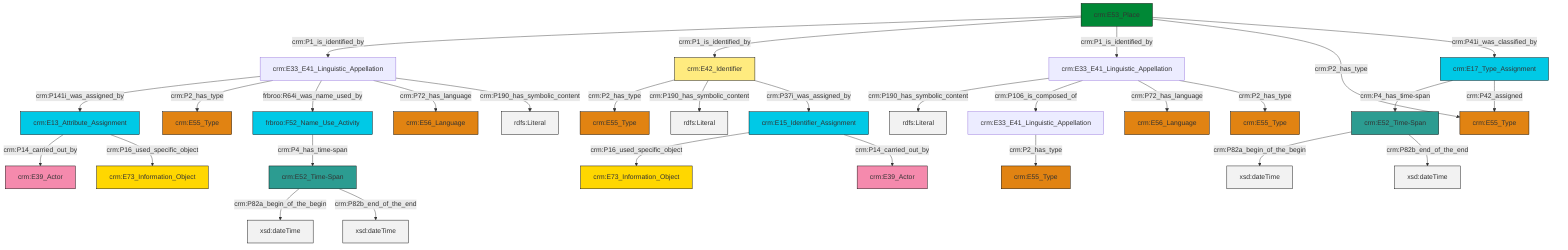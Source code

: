 graph TD
classDef Literal fill:#f2f2f2,stroke:#000000;
classDef CRM_Entity fill:#FFFFFF,stroke:#000000;
classDef Temporal_Entity fill:#00C9E6, stroke:#000000;
classDef Type fill:#E18312, stroke:#000000;
classDef Time-Span fill:#2C9C91, stroke:#000000;
classDef Appellation fill:#FFEB7F, stroke:#000000;
classDef Place fill:#008836, stroke:#000000;
classDef Persistent_Item fill:#B266B2, stroke:#000000;
classDef Conceptual_Object fill:#FFD700, stroke:#000000;
classDef Physical_Thing fill:#D2B48C, stroke:#000000;
classDef Actor fill:#f58aad, stroke:#000000;
classDef PC_Classes fill:#4ce600, stroke:#000000;
classDef Multi fill:#cccccc,stroke:#000000;

0["crm:E15_Identifier_Assignment"]:::Temporal_Entity -->|crm:P16_used_specific_object| 1["crm:E73_Information_Object"]:::Conceptual_Object
2["crm:E33_E41_Linguistic_Appellation"]:::Default -->|crm:P141i_was_assigned_by| 3["crm:E13_Attribute_Assignment"]:::Temporal_Entity
3["crm:E13_Attribute_Assignment"]:::Temporal_Entity -->|crm:P14_carried_out_by| 4["crm:E39_Actor"]:::Actor
3["crm:E13_Attribute_Assignment"]:::Temporal_Entity -->|crm:P16_used_specific_object| 5["crm:E73_Information_Object"]:::Conceptual_Object
7["frbroo:F52_Name_Use_Activity"]:::Temporal_Entity -->|crm:P4_has_time-span| 9["crm:E52_Time-Span"]:::Time-Span
11["crm:E53_Place"]:::Place -->|crm:P1_is_identified_by| 2["crm:E33_E41_Linguistic_Appellation"]:::Default
0["crm:E15_Identifier_Assignment"]:::Temporal_Entity -->|crm:P14_carried_out_by| 12["crm:E39_Actor"]:::Actor
9["crm:E52_Time-Span"]:::Time-Span -->|crm:P82a_begin_of_the_begin| 14[xsd:dateTime]:::Literal
17["crm:E17_Type_Assignment"]:::Temporal_Entity -->|crm:P4_has_time-span| 18["crm:E52_Time-Span"]:::Time-Span
21["crm:E33_E41_Linguistic_Appellation"]:::Default -->|crm:P190_has_symbolic_content| 22[rdfs:Literal]:::Literal
21["crm:E33_E41_Linguistic_Appellation"]:::Default -->|crm:P106_is_composed_of| 15["crm:E33_E41_Linguistic_Appellation"]:::Default
9["crm:E52_Time-Span"]:::Time-Span -->|crm:P82b_end_of_the_end| 26[xsd:dateTime]:::Literal
27["crm:E42_Identifier"]:::Appellation -->|crm:P2_has_type| 28["crm:E55_Type"]:::Type
21["crm:E33_E41_Linguistic_Appellation"]:::Default -->|crm:P72_has_language| 30["crm:E56_Language"]:::Type
15["crm:E33_E41_Linguistic_Appellation"]:::Default -->|crm:P2_has_type| 31["crm:E55_Type"]:::Type
21["crm:E33_E41_Linguistic_Appellation"]:::Default -->|crm:P2_has_type| 32["crm:E55_Type"]:::Type
18["crm:E52_Time-Span"]:::Time-Span -->|crm:P82a_begin_of_the_begin| 35[xsd:dateTime]:::Literal
2["crm:E33_E41_Linguistic_Appellation"]:::Default -->|crm:P2_has_type| 23["crm:E55_Type"]:::Type
11["crm:E53_Place"]:::Place -->|crm:P1_is_identified_by| 27["crm:E42_Identifier"]:::Appellation
11["crm:E53_Place"]:::Place -->|crm:P1_is_identified_by| 21["crm:E33_E41_Linguistic_Appellation"]:::Default
2["crm:E33_E41_Linguistic_Appellation"]:::Default -->|frbroo:R64i_was_name_used_by| 7["frbroo:F52_Name_Use_Activity"]:::Temporal_Entity
27["crm:E42_Identifier"]:::Appellation -->|crm:P190_has_symbolic_content| 36[rdfs:Literal]:::Literal
11["crm:E53_Place"]:::Place -->|crm:P2_has_type| 19["crm:E55_Type"]:::Type
18["crm:E52_Time-Span"]:::Time-Span -->|crm:P82b_end_of_the_end| 40[xsd:dateTime]:::Literal
2["crm:E33_E41_Linguistic_Appellation"]:::Default -->|crm:P72_has_language| 41["crm:E56_Language"]:::Type
17["crm:E17_Type_Assignment"]:::Temporal_Entity -->|crm:P42_assigned| 19["crm:E55_Type"]:::Type
27["crm:E42_Identifier"]:::Appellation -->|crm:P37i_was_assigned_by| 0["crm:E15_Identifier_Assignment"]:::Temporal_Entity
2["crm:E33_E41_Linguistic_Appellation"]:::Default -->|crm:P190_has_symbolic_content| 50[rdfs:Literal]:::Literal
11["crm:E53_Place"]:::Place -->|crm:P41i_was_classified_by| 17["crm:E17_Type_Assignment"]:::Temporal_Entity